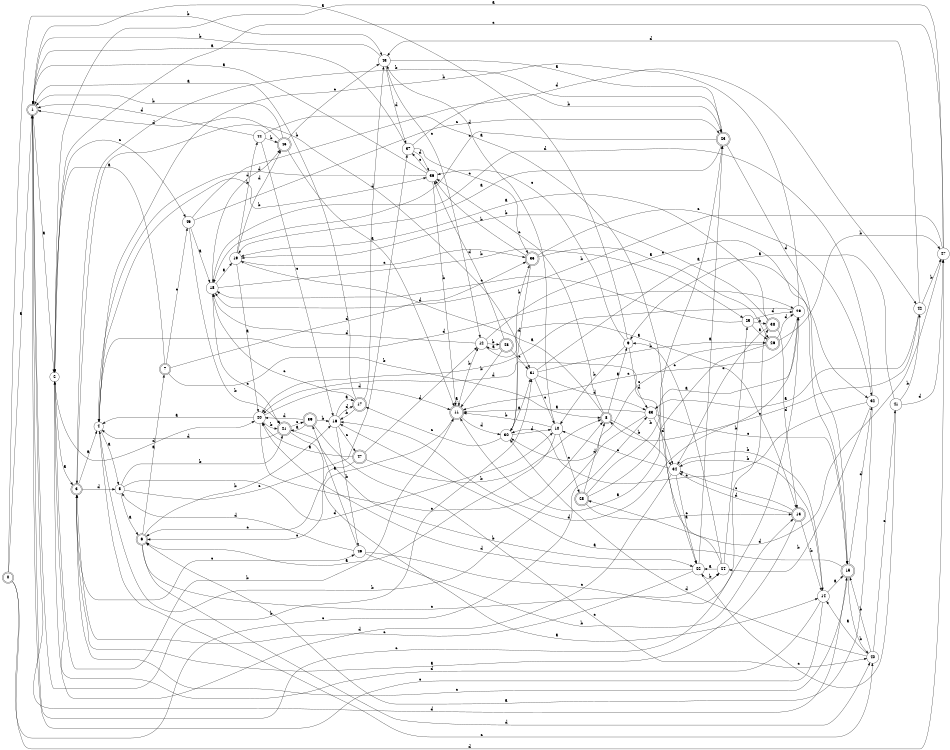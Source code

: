 digraph n40_4 {
__start0 [label="" shape="none"];

rankdir=LR;
size="8,5";

s0 [style="rounded,filled", color="black", fillcolor="white" shape="doublecircle", label="0"];
s1 [style="rounded,filled", color="black", fillcolor="white" shape="doublecircle", label="1"];
s2 [style="filled", color="black", fillcolor="white" shape="circle", label="2"];
s3 [style="rounded,filled", color="black", fillcolor="white" shape="doublecircle", label="3"];
s4 [style="filled", color="black", fillcolor="white" shape="circle", label="4"];
s5 [style="filled", color="black", fillcolor="white" shape="circle", label="5"];
s6 [style="rounded,filled", color="black", fillcolor="white" shape="doublecircle", label="6"];
s7 [style="rounded,filled", color="black", fillcolor="white" shape="doublecircle", label="7"];
s8 [style="rounded,filled", color="black", fillcolor="white" shape="doublecircle", label="8"];
s9 [style="filled", color="black", fillcolor="white" shape="circle", label="9"];
s10 [style="filled", color="black", fillcolor="white" shape="circle", label="10"];
s11 [style="rounded,filled", color="black", fillcolor="white" shape="doublecircle", label="11"];
s12 [style="filled", color="black", fillcolor="white" shape="circle", label="12"];
s13 [style="rounded,filled", color="black", fillcolor="white" shape="doublecircle", label="13"];
s14 [style="filled", color="black", fillcolor="white" shape="circle", label="14"];
s15 [style="rounded,filled", color="black", fillcolor="white" shape="doublecircle", label="15"];
s16 [style="filled", color="black", fillcolor="white" shape="circle", label="16"];
s17 [style="rounded,filled", color="black", fillcolor="white" shape="doublecircle", label="17"];
s18 [style="filled", color="black", fillcolor="white" shape="circle", label="18"];
s19 [style="filled", color="black", fillcolor="white" shape="circle", label="19"];
s20 [style="filled", color="black", fillcolor="white" shape="circle", label="20"];
s21 [style="rounded,filled", color="black", fillcolor="white" shape="doublecircle", label="21"];
s22 [style="filled", color="black", fillcolor="white" shape="circle", label="22"];
s23 [style="rounded,filled", color="black", fillcolor="white" shape="doublecircle", label="23"];
s24 [style="filled", color="black", fillcolor="white" shape="circle", label="24"];
s25 [style="filled", color="black", fillcolor="white" shape="circle", label="25"];
s26 [style="rounded,filled", color="black", fillcolor="white" shape="doublecircle", label="26"];
s27 [style="filled", color="black", fillcolor="white" shape="circle", label="27"];
s28 [style="rounded,filled", color="black", fillcolor="white" shape="doublecircle", label="28"];
s29 [style="filled", color="black", fillcolor="white" shape="circle", label="29"];
s30 [style="filled", color="black", fillcolor="white" shape="circle", label="30"];
s31 [style="filled", color="black", fillcolor="white" shape="circle", label="31"];
s32 [style="filled", color="black", fillcolor="white" shape="circle", label="32"];
s33 [style="filled", color="black", fillcolor="white" shape="circle", label="33"];
s34 [style="filled", color="black", fillcolor="white" shape="circle", label="34"];
s35 [style="rounded,filled", color="black", fillcolor="white" shape="doublecircle", label="35"];
s36 [style="filled", color="black", fillcolor="white" shape="circle", label="36"];
s37 [style="filled", color="black", fillcolor="white" shape="circle", label="37"];
s38 [style="rounded,filled", color="black", fillcolor="white" shape="doublecircle", label="38"];
s39 [style="rounded,filled", color="black", fillcolor="white" shape="doublecircle", label="39"];
s40 [style="filled", color="black", fillcolor="white" shape="circle", label="40"];
s41 [style="filled", color="black", fillcolor="white" shape="circle", label="41"];
s42 [style="filled", color="black", fillcolor="white" shape="circle", label="42"];
s43 [style="filled", color="black", fillcolor="white" shape="circle", label="43"];
s44 [style="filled", color="black", fillcolor="white" shape="circle", label="44"];
s45 [style="rounded,filled", color="black", fillcolor="white" shape="doublecircle", label="45"];
s46 [style="filled", color="black", fillcolor="white" shape="circle", label="46"];
s47 [style="rounded,filled", color="black", fillcolor="white" shape="doublecircle", label="47"];
s48 [style="rounded,filled", color="black", fillcolor="white" shape="doublecircle", label="48"];
s49 [style="filled", color="black", fillcolor="white" shape="circle", label="49"];
s0 -> s1 [label="a"];
s0 -> s43 [label="b"];
s0 -> s33 [label="c"];
s0 -> s27 [label="d"];
s1 -> s2 [label="a"];
s1 -> s31 [label="b"];
s1 -> s38 [label="c"];
s1 -> s15 [label="d"];
s2 -> s3 [label="a"];
s2 -> s11 [label="b"];
s2 -> s49 [label="c"];
s2 -> s20 [label="d"];
s3 -> s4 [label="a"];
s3 -> s31 [label="b"];
s3 -> s46 [label="c"];
s3 -> s5 [label="d"];
s4 -> s5 [label="a"];
s4 -> s36 [label="b"];
s4 -> s40 [label="c"];
s4 -> s29 [label="d"];
s5 -> s6 [label="a"];
s5 -> s21 [label="b"];
s5 -> s37 [label="c"];
s5 -> s10 [label="d"];
s6 -> s7 [label="a"];
s6 -> s16 [label="b"];
s6 -> s24 [label="c"];
s6 -> s40 [label="d"];
s7 -> s2 [label="a"];
s7 -> s8 [label="b"];
s7 -> s49 [label="c"];
s7 -> s35 [label="d"];
s8 -> s9 [label="a"];
s8 -> s34 [label="b"];
s8 -> s36 [label="c"];
s8 -> s19 [label="d"];
s9 -> s1 [label="a"];
s9 -> s10 [label="b"];
s9 -> s36 [label="c"];
s9 -> s33 [label="d"];
s10 -> s6 [label="a"];
s10 -> s11 [label="b"];
s10 -> s28 [label="c"];
s10 -> s43 [label="d"];
s11 -> s11 [label="a"];
s11 -> s12 [label="b"];
s11 -> s6 [label="c"];
s11 -> s30 [label="d"];
s12 -> s13 [label="a"];
s12 -> s48 [label="b"];
s12 -> s15 [label="c"];
s12 -> s18 [label="d"];
s13 -> s3 [label="a"];
s13 -> s14 [label="b"];
s13 -> s34 [label="c"];
s13 -> s34 [label="d"];
s14 -> s15 [label="a"];
s14 -> s34 [label="b"];
s14 -> s1 [label="c"];
s14 -> s2 [label="d"];
s15 -> s16 [label="a"];
s15 -> s40 [label="b"];
s15 -> s3 [label="c"];
s15 -> s32 [label="d"];
s16 -> s17 [label="a"];
s16 -> s46 [label="b"];
s16 -> s47 [label="c"];
s16 -> s17 [label="d"];
s17 -> s1 [label="a"];
s17 -> s16 [label="b"];
s17 -> s18 [label="c"];
s17 -> s43 [label="d"];
s18 -> s19 [label="a"];
s18 -> s25 [label="b"];
s18 -> s21 [label="c"];
s18 -> s45 [label="d"];
s19 -> s20 [label="a"];
s19 -> s44 [label="b"];
s19 -> s35 [label="c"];
s19 -> s45 [label="d"];
s20 -> s4 [label="a"];
s20 -> s21 [label="b"];
s20 -> s8 [label="c"];
s20 -> s11 [label="d"];
s21 -> s14 [label="a"];
s21 -> s22 [label="b"];
s21 -> s39 [label="c"];
s21 -> s4 [label="d"];
s22 -> s23 [label="a"];
s22 -> s24 [label="b"];
s22 -> s3 [label="c"];
s22 -> s20 [label="d"];
s23 -> s19 [label="a"];
s23 -> s3 [label="b"];
s23 -> s18 [label="c"];
s23 -> s15 [label="d"];
s24 -> s22 [label="a"];
s24 -> s25 [label="b"];
s24 -> s9 [label="c"];
s24 -> s20 [label="d"];
s25 -> s26 [label="a"];
s25 -> s38 [label="b"];
s25 -> s18 [label="c"];
s25 -> s29 [label="d"];
s26 -> s11 [label="a"];
s26 -> s27 [label="b"];
s26 -> s30 [label="c"];
s26 -> s29 [label="d"];
s27 -> s2 [label="a"];
s27 -> s18 [label="b"];
s27 -> s2 [label="c"];
s27 -> s28 [label="d"];
s28 -> s29 [label="a"];
s28 -> s23 [label="b"];
s28 -> s13 [label="c"];
s28 -> s8 [label="d"];
s29 -> s20 [label="a"];
s29 -> s4 [label="b"];
s29 -> s11 [label="c"];
s29 -> s16 [label="d"];
s30 -> s31 [label="a"];
s30 -> s35 [label="b"];
s30 -> s17 [label="c"];
s30 -> s10 [label="d"];
s31 -> s32 [label="a"];
s31 -> s26 [label="b"];
s31 -> s10 [label="c"];
s31 -> s33 [label="d"];
s32 -> s6 [label="a"];
s32 -> s24 [label="b"];
s32 -> s30 [label="c"];
s32 -> s18 [label="d"];
s33 -> s11 [label="a"];
s33 -> s4 [label="b"];
s33 -> s15 [label="c"];
s33 -> s34 [label="d"];
s34 -> s22 [label="a"];
s34 -> s14 [label="b"];
s34 -> s10 [label="c"];
s34 -> s2 [label="d"];
s35 -> s26 [label="a"];
s35 -> s36 [label="b"];
s35 -> s32 [label="c"];
s35 -> s30 [label="d"];
s36 -> s1 [label="a"];
s36 -> s11 [label="b"];
s36 -> s37 [label="c"];
s36 -> s4 [label="d"];
s37 -> s1 [label="a"];
s37 -> s23 [label="b"];
s37 -> s35 [label="c"];
s37 -> s36 [label="d"];
s38 -> s19 [label="a"];
s38 -> s19 [label="b"];
s38 -> s34 [label="c"];
s38 -> s13 [label="d"];
s39 -> s21 [label="a"];
s39 -> s16 [label="b"];
s39 -> s40 [label="c"];
s39 -> s20 [label="d"];
s40 -> s14 [label="a"];
s40 -> s15 [label="b"];
s40 -> s41 [label="c"];
s40 -> s30 [label="d"];
s41 -> s9 [label="a"];
s41 -> s42 [label="b"];
s41 -> s22 [label="c"];
s41 -> s27 [label="d"];
s42 -> s33 [label="a"];
s42 -> s27 [label="b"];
s42 -> s8 [label="c"];
s42 -> s43 [label="d"];
s43 -> s23 [label="a"];
s43 -> s1 [label="b"];
s43 -> s12 [label="c"];
s43 -> s37 [label="d"];
s44 -> s22 [label="a"];
s44 -> s45 [label="b"];
s44 -> s16 [label="c"];
s44 -> s1 [label="d"];
s45 -> s11 [label="a"];
s45 -> s1 [label="b"];
s45 -> s43 [label="c"];
s45 -> s1 [label="d"];
s46 -> s39 [label="a"];
s46 -> s13 [label="b"];
s46 -> s29 [label="c"];
s46 -> s5 [label="d"];
s47 -> s20 [label="a"];
s47 -> s8 [label="b"];
s47 -> s6 [label="c"];
s47 -> s12 [label="d"];
s48 -> s12 [label="a"];
s48 -> s11 [label="b"];
s48 -> s31 [label="c"];
s48 -> s36 [label="d"];
s49 -> s18 [label="a"];
s49 -> s21 [label="b"];
s49 -> s23 [label="c"];
s49 -> s42 [label="d"];

}